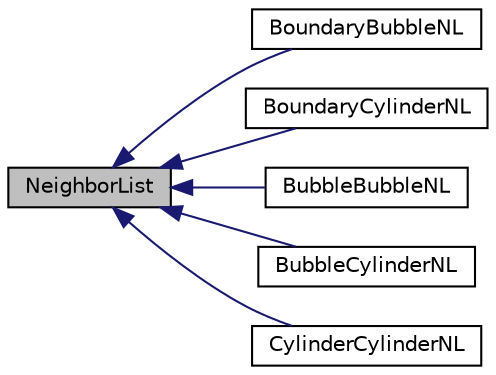 digraph "NeighborList"
{
 // INTERACTIVE_SVG=YES
  edge [fontname="Helvetica",fontsize="10",labelfontname="Helvetica",labelfontsize="10"];
  node [fontname="Helvetica",fontsize="10",shape=record];
  rankdir="LR";
  Node0 [label="NeighborList",height=0.2,width=0.4,color="black", fillcolor="grey75", style="filled", fontcolor="black"];
  Node0 -> Node1 [dir="back",color="midnightblue",fontsize="10",style="solid",fontname="Helvetica"];
  Node1 [label="BoundaryBubbleNL",height=0.2,width=0.4,color="black", fillcolor="white", style="filled",URL="$classBoundaryBubbleNL.html",tooltip="An implementation of NeighborList for BoundaryElement-Bubble interactions. "];
  Node0 -> Node2 [dir="back",color="midnightblue",fontsize="10",style="solid",fontname="Helvetica"];
  Node2 [label="BoundaryCylinderNL",height=0.2,width=0.4,color="black", fillcolor="white", style="filled",URL="$classBoundaryCylinderNL.html",tooltip="An implementation of NeighborList for BoundaryElement-Cylinder interactions. "];
  Node0 -> Node3 [dir="back",color="midnightblue",fontsize="10",style="solid",fontname="Helvetica"];
  Node3 [label="BubbleBubbleNL",height=0.2,width=0.4,color="black", fillcolor="white", style="filled",URL="$classBubbleBubbleNL.html",tooltip="An implementation of NeighborList for Bubble-Bubble interactions. "];
  Node0 -> Node4 [dir="back",color="midnightblue",fontsize="10",style="solid",fontname="Helvetica"];
  Node4 [label="BubbleCylinderNL",height=0.2,width=0.4,color="black", fillcolor="white", style="filled",URL="$classBubbleCylinderNL.html",tooltip="An implementation of NeighborList for Bubble-Cylinder interactions. "];
  Node0 -> Node5 [dir="back",color="midnightblue",fontsize="10",style="solid",fontname="Helvetica"];
  Node5 [label="CylinderCylinderNL",height=0.2,width=0.4,color="black", fillcolor="white", style="filled",URL="$classCylinderCylinderNL.html",tooltip="An implementation of NeighborList for Cylinder-Cylinder interactions This can be a half or full list ..."];
}
